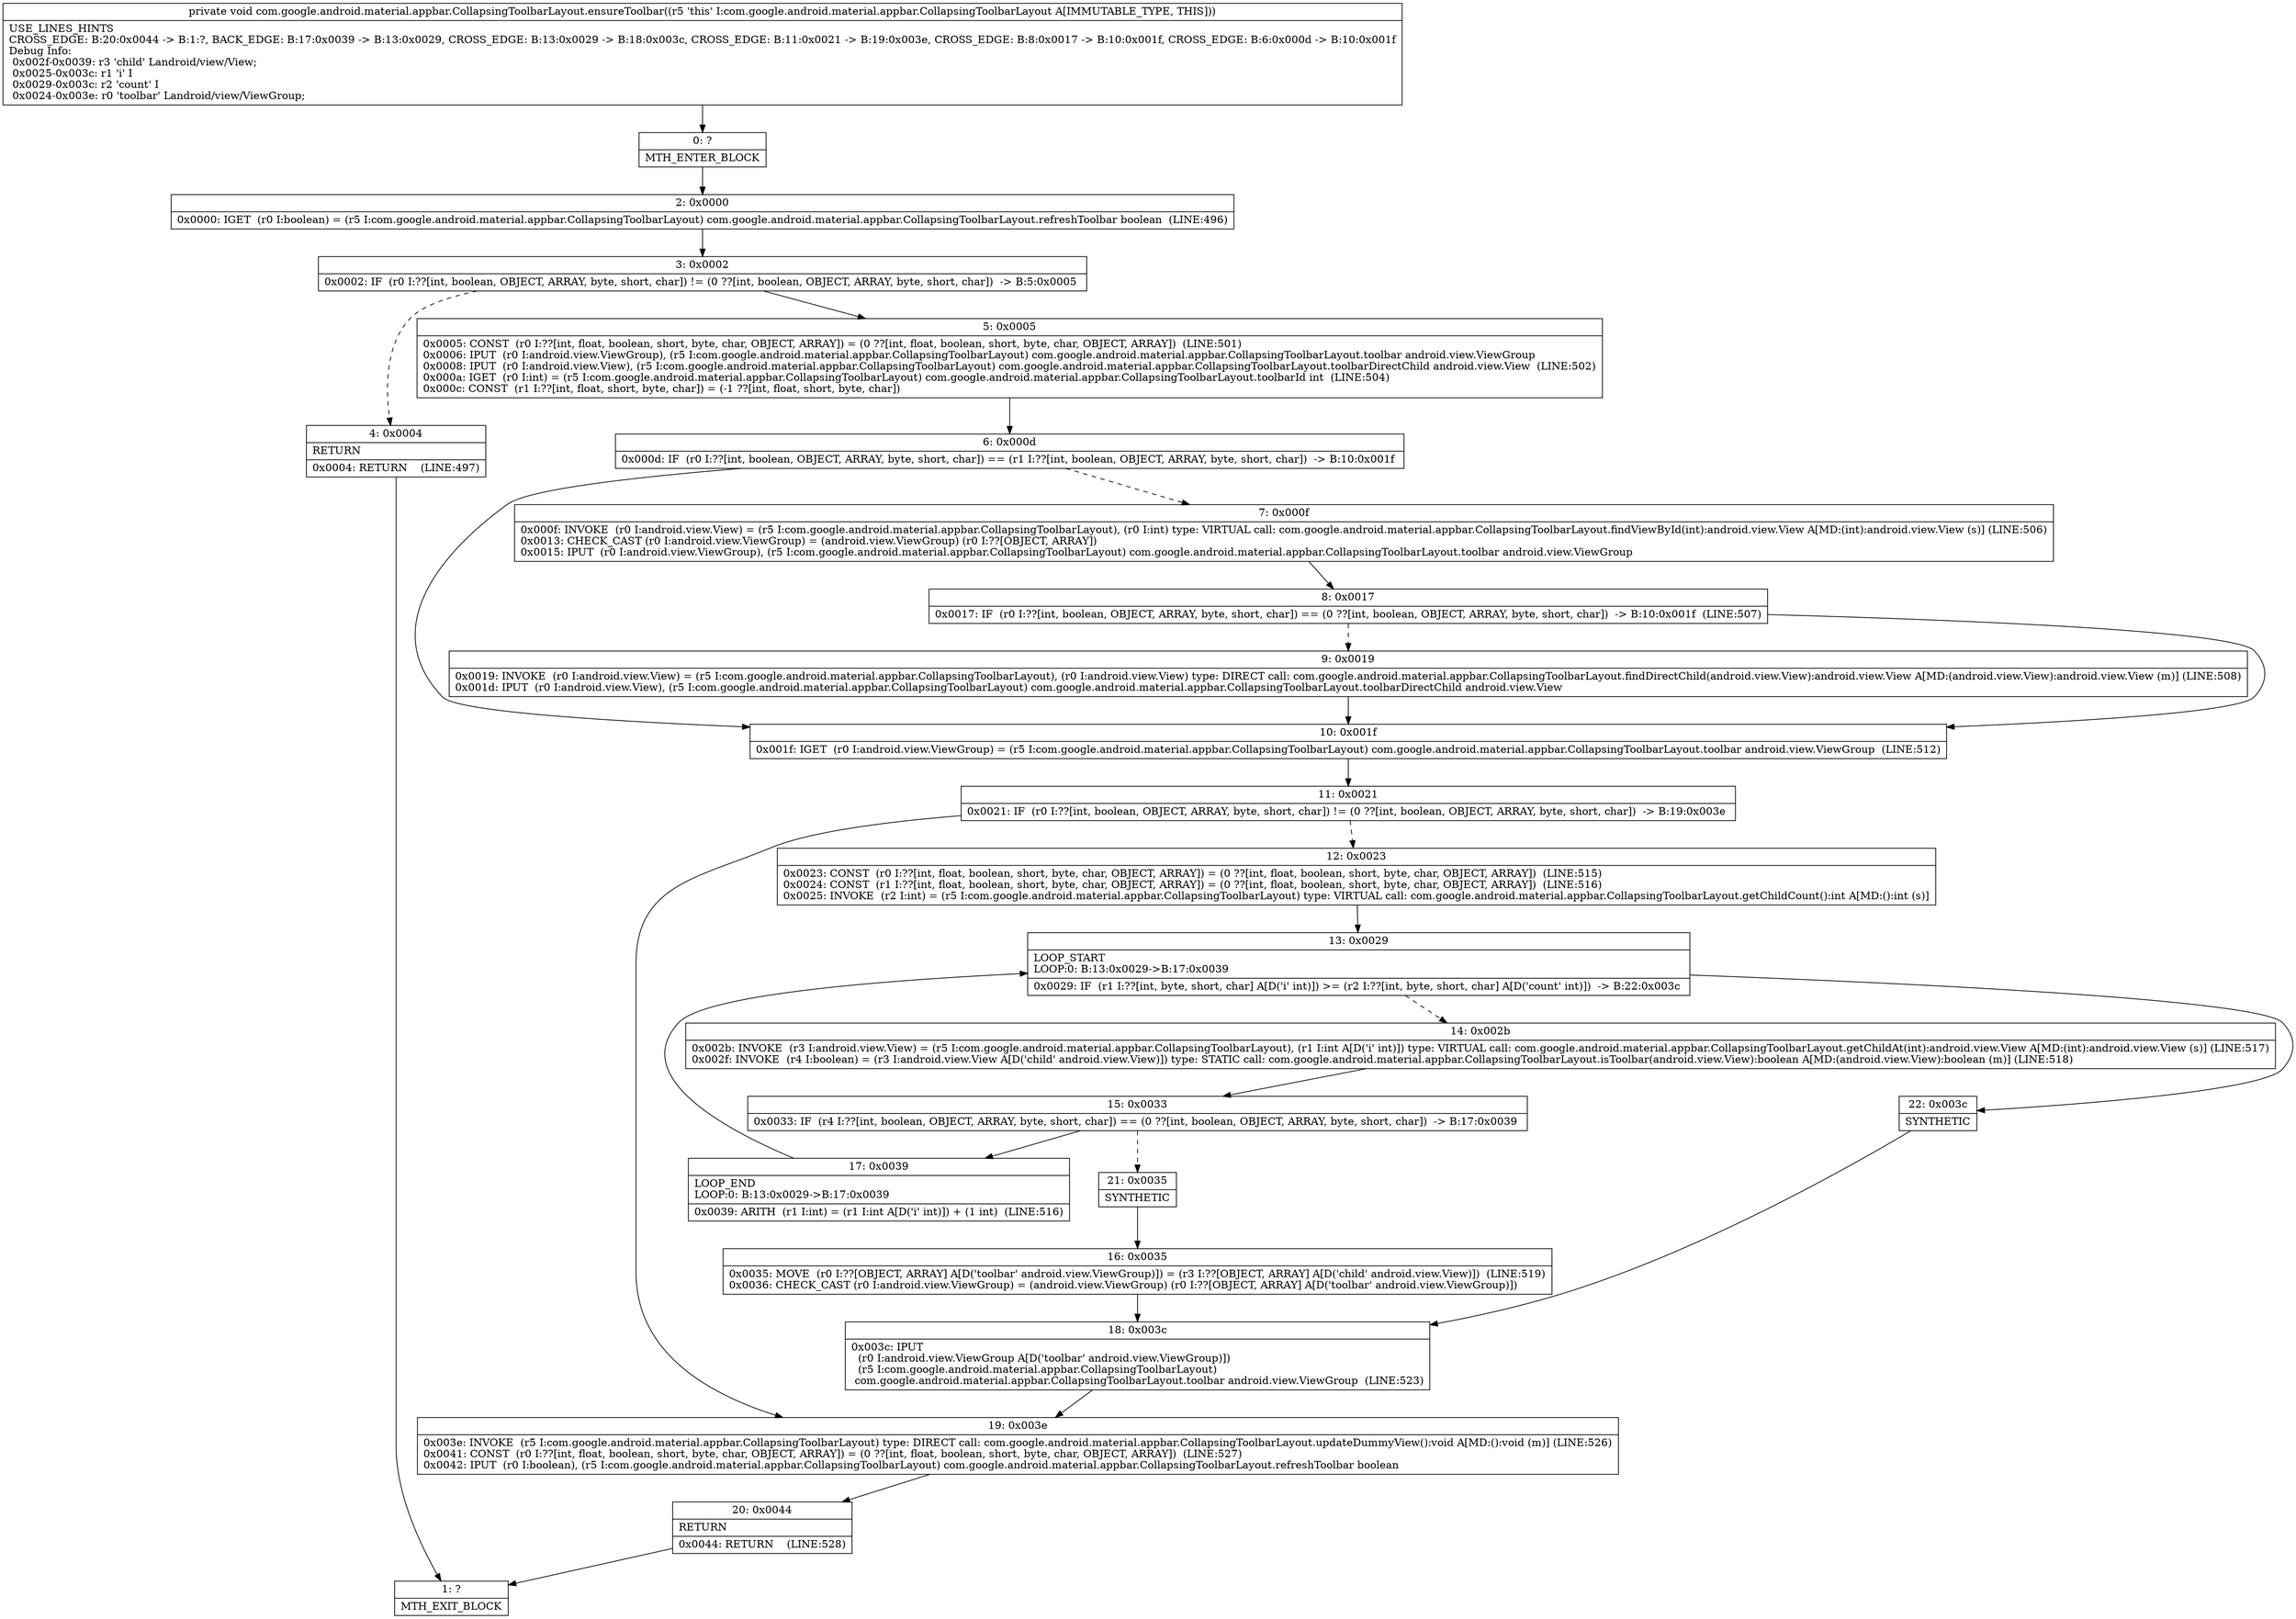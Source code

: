 digraph "CFG forcom.google.android.material.appbar.CollapsingToolbarLayout.ensureToolbar()V" {
Node_0 [shape=record,label="{0\:\ ?|MTH_ENTER_BLOCK\l}"];
Node_2 [shape=record,label="{2\:\ 0x0000|0x0000: IGET  (r0 I:boolean) = (r5 I:com.google.android.material.appbar.CollapsingToolbarLayout) com.google.android.material.appbar.CollapsingToolbarLayout.refreshToolbar boolean  (LINE:496)\l}"];
Node_3 [shape=record,label="{3\:\ 0x0002|0x0002: IF  (r0 I:??[int, boolean, OBJECT, ARRAY, byte, short, char]) != (0 ??[int, boolean, OBJECT, ARRAY, byte, short, char])  \-\> B:5:0x0005 \l}"];
Node_4 [shape=record,label="{4\:\ 0x0004|RETURN\l|0x0004: RETURN    (LINE:497)\l}"];
Node_1 [shape=record,label="{1\:\ ?|MTH_EXIT_BLOCK\l}"];
Node_5 [shape=record,label="{5\:\ 0x0005|0x0005: CONST  (r0 I:??[int, float, boolean, short, byte, char, OBJECT, ARRAY]) = (0 ??[int, float, boolean, short, byte, char, OBJECT, ARRAY])  (LINE:501)\l0x0006: IPUT  (r0 I:android.view.ViewGroup), (r5 I:com.google.android.material.appbar.CollapsingToolbarLayout) com.google.android.material.appbar.CollapsingToolbarLayout.toolbar android.view.ViewGroup \l0x0008: IPUT  (r0 I:android.view.View), (r5 I:com.google.android.material.appbar.CollapsingToolbarLayout) com.google.android.material.appbar.CollapsingToolbarLayout.toolbarDirectChild android.view.View  (LINE:502)\l0x000a: IGET  (r0 I:int) = (r5 I:com.google.android.material.appbar.CollapsingToolbarLayout) com.google.android.material.appbar.CollapsingToolbarLayout.toolbarId int  (LINE:504)\l0x000c: CONST  (r1 I:??[int, float, short, byte, char]) = (\-1 ??[int, float, short, byte, char]) \l}"];
Node_6 [shape=record,label="{6\:\ 0x000d|0x000d: IF  (r0 I:??[int, boolean, OBJECT, ARRAY, byte, short, char]) == (r1 I:??[int, boolean, OBJECT, ARRAY, byte, short, char])  \-\> B:10:0x001f \l}"];
Node_7 [shape=record,label="{7\:\ 0x000f|0x000f: INVOKE  (r0 I:android.view.View) = (r5 I:com.google.android.material.appbar.CollapsingToolbarLayout), (r0 I:int) type: VIRTUAL call: com.google.android.material.appbar.CollapsingToolbarLayout.findViewById(int):android.view.View A[MD:(int):android.view.View (s)] (LINE:506)\l0x0013: CHECK_CAST (r0 I:android.view.ViewGroup) = (android.view.ViewGroup) (r0 I:??[OBJECT, ARRAY]) \l0x0015: IPUT  (r0 I:android.view.ViewGroup), (r5 I:com.google.android.material.appbar.CollapsingToolbarLayout) com.google.android.material.appbar.CollapsingToolbarLayout.toolbar android.view.ViewGroup \l}"];
Node_8 [shape=record,label="{8\:\ 0x0017|0x0017: IF  (r0 I:??[int, boolean, OBJECT, ARRAY, byte, short, char]) == (0 ??[int, boolean, OBJECT, ARRAY, byte, short, char])  \-\> B:10:0x001f  (LINE:507)\l}"];
Node_9 [shape=record,label="{9\:\ 0x0019|0x0019: INVOKE  (r0 I:android.view.View) = (r5 I:com.google.android.material.appbar.CollapsingToolbarLayout), (r0 I:android.view.View) type: DIRECT call: com.google.android.material.appbar.CollapsingToolbarLayout.findDirectChild(android.view.View):android.view.View A[MD:(android.view.View):android.view.View (m)] (LINE:508)\l0x001d: IPUT  (r0 I:android.view.View), (r5 I:com.google.android.material.appbar.CollapsingToolbarLayout) com.google.android.material.appbar.CollapsingToolbarLayout.toolbarDirectChild android.view.View \l}"];
Node_10 [shape=record,label="{10\:\ 0x001f|0x001f: IGET  (r0 I:android.view.ViewGroup) = (r5 I:com.google.android.material.appbar.CollapsingToolbarLayout) com.google.android.material.appbar.CollapsingToolbarLayout.toolbar android.view.ViewGroup  (LINE:512)\l}"];
Node_11 [shape=record,label="{11\:\ 0x0021|0x0021: IF  (r0 I:??[int, boolean, OBJECT, ARRAY, byte, short, char]) != (0 ??[int, boolean, OBJECT, ARRAY, byte, short, char])  \-\> B:19:0x003e \l}"];
Node_12 [shape=record,label="{12\:\ 0x0023|0x0023: CONST  (r0 I:??[int, float, boolean, short, byte, char, OBJECT, ARRAY]) = (0 ??[int, float, boolean, short, byte, char, OBJECT, ARRAY])  (LINE:515)\l0x0024: CONST  (r1 I:??[int, float, boolean, short, byte, char, OBJECT, ARRAY]) = (0 ??[int, float, boolean, short, byte, char, OBJECT, ARRAY])  (LINE:516)\l0x0025: INVOKE  (r2 I:int) = (r5 I:com.google.android.material.appbar.CollapsingToolbarLayout) type: VIRTUAL call: com.google.android.material.appbar.CollapsingToolbarLayout.getChildCount():int A[MD:():int (s)]\l}"];
Node_13 [shape=record,label="{13\:\ 0x0029|LOOP_START\lLOOP:0: B:13:0x0029\-\>B:17:0x0039\l|0x0029: IF  (r1 I:??[int, byte, short, char] A[D('i' int)]) \>= (r2 I:??[int, byte, short, char] A[D('count' int)])  \-\> B:22:0x003c \l}"];
Node_14 [shape=record,label="{14\:\ 0x002b|0x002b: INVOKE  (r3 I:android.view.View) = (r5 I:com.google.android.material.appbar.CollapsingToolbarLayout), (r1 I:int A[D('i' int)]) type: VIRTUAL call: com.google.android.material.appbar.CollapsingToolbarLayout.getChildAt(int):android.view.View A[MD:(int):android.view.View (s)] (LINE:517)\l0x002f: INVOKE  (r4 I:boolean) = (r3 I:android.view.View A[D('child' android.view.View)]) type: STATIC call: com.google.android.material.appbar.CollapsingToolbarLayout.isToolbar(android.view.View):boolean A[MD:(android.view.View):boolean (m)] (LINE:518)\l}"];
Node_15 [shape=record,label="{15\:\ 0x0033|0x0033: IF  (r4 I:??[int, boolean, OBJECT, ARRAY, byte, short, char]) == (0 ??[int, boolean, OBJECT, ARRAY, byte, short, char])  \-\> B:17:0x0039 \l}"];
Node_17 [shape=record,label="{17\:\ 0x0039|LOOP_END\lLOOP:0: B:13:0x0029\-\>B:17:0x0039\l|0x0039: ARITH  (r1 I:int) = (r1 I:int A[D('i' int)]) + (1 int)  (LINE:516)\l}"];
Node_21 [shape=record,label="{21\:\ 0x0035|SYNTHETIC\l}"];
Node_16 [shape=record,label="{16\:\ 0x0035|0x0035: MOVE  (r0 I:??[OBJECT, ARRAY] A[D('toolbar' android.view.ViewGroup)]) = (r3 I:??[OBJECT, ARRAY] A[D('child' android.view.View)])  (LINE:519)\l0x0036: CHECK_CAST (r0 I:android.view.ViewGroup) = (android.view.ViewGroup) (r0 I:??[OBJECT, ARRAY] A[D('toolbar' android.view.ViewGroup)]) \l}"];
Node_18 [shape=record,label="{18\:\ 0x003c|0x003c: IPUT  \l  (r0 I:android.view.ViewGroup A[D('toolbar' android.view.ViewGroup)])\l  (r5 I:com.google.android.material.appbar.CollapsingToolbarLayout)\l com.google.android.material.appbar.CollapsingToolbarLayout.toolbar android.view.ViewGroup  (LINE:523)\l}"];
Node_22 [shape=record,label="{22\:\ 0x003c|SYNTHETIC\l}"];
Node_19 [shape=record,label="{19\:\ 0x003e|0x003e: INVOKE  (r5 I:com.google.android.material.appbar.CollapsingToolbarLayout) type: DIRECT call: com.google.android.material.appbar.CollapsingToolbarLayout.updateDummyView():void A[MD:():void (m)] (LINE:526)\l0x0041: CONST  (r0 I:??[int, float, boolean, short, byte, char, OBJECT, ARRAY]) = (0 ??[int, float, boolean, short, byte, char, OBJECT, ARRAY])  (LINE:527)\l0x0042: IPUT  (r0 I:boolean), (r5 I:com.google.android.material.appbar.CollapsingToolbarLayout) com.google.android.material.appbar.CollapsingToolbarLayout.refreshToolbar boolean \l}"];
Node_20 [shape=record,label="{20\:\ 0x0044|RETURN\l|0x0044: RETURN    (LINE:528)\l}"];
MethodNode[shape=record,label="{private void com.google.android.material.appbar.CollapsingToolbarLayout.ensureToolbar((r5 'this' I:com.google.android.material.appbar.CollapsingToolbarLayout A[IMMUTABLE_TYPE, THIS]))  | USE_LINES_HINTS\lCROSS_EDGE: B:20:0x0044 \-\> B:1:?, BACK_EDGE: B:17:0x0039 \-\> B:13:0x0029, CROSS_EDGE: B:13:0x0029 \-\> B:18:0x003c, CROSS_EDGE: B:11:0x0021 \-\> B:19:0x003e, CROSS_EDGE: B:8:0x0017 \-\> B:10:0x001f, CROSS_EDGE: B:6:0x000d \-\> B:10:0x001f\lDebug Info:\l  0x002f\-0x0039: r3 'child' Landroid\/view\/View;\l  0x0025\-0x003c: r1 'i' I\l  0x0029\-0x003c: r2 'count' I\l  0x0024\-0x003e: r0 'toolbar' Landroid\/view\/ViewGroup;\l}"];
MethodNode -> Node_0;Node_0 -> Node_2;
Node_2 -> Node_3;
Node_3 -> Node_4[style=dashed];
Node_3 -> Node_5;
Node_4 -> Node_1;
Node_5 -> Node_6;
Node_6 -> Node_7[style=dashed];
Node_6 -> Node_10;
Node_7 -> Node_8;
Node_8 -> Node_9[style=dashed];
Node_8 -> Node_10;
Node_9 -> Node_10;
Node_10 -> Node_11;
Node_11 -> Node_12[style=dashed];
Node_11 -> Node_19;
Node_12 -> Node_13;
Node_13 -> Node_14[style=dashed];
Node_13 -> Node_22;
Node_14 -> Node_15;
Node_15 -> Node_17;
Node_15 -> Node_21[style=dashed];
Node_17 -> Node_13;
Node_21 -> Node_16;
Node_16 -> Node_18;
Node_18 -> Node_19;
Node_22 -> Node_18;
Node_19 -> Node_20;
Node_20 -> Node_1;
}


